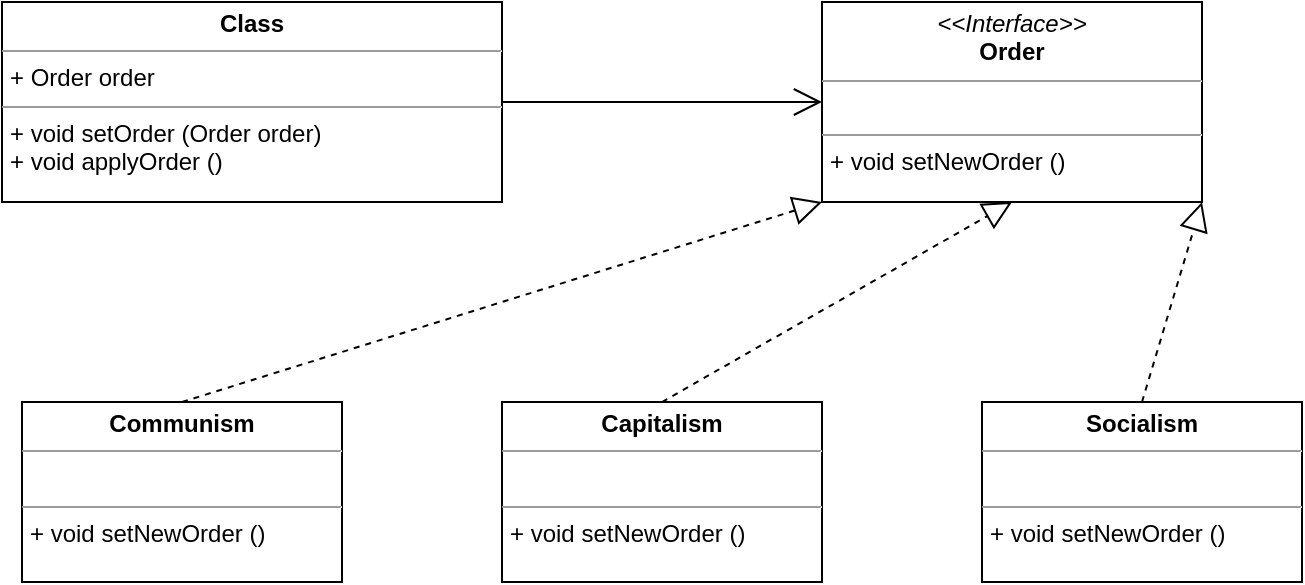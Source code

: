 <mxfile version="19.0.3" type="device"><diagram id="7kmzztrw2NApMDK6qJZl" name="Страница 1"><mxGraphModel dx="1422" dy="865" grid="1" gridSize="10" guides="1" tooltips="1" connect="1" arrows="1" fold="1" page="1" pageScale="1" pageWidth="827" pageHeight="1169" math="0" shadow="0"><root><mxCell id="0"/><mxCell id="1" parent="0"/><mxCell id="ckp1Ge03aZ3aXRcmCahw-1" value="&lt;p style=&quot;margin:0px;margin-top:4px;text-align:center;&quot;&gt;&lt;i&gt;&amp;lt;&amp;lt;Interface&amp;gt;&amp;gt;&lt;/i&gt;&lt;br&gt;&lt;b&gt;Order&lt;/b&gt;&lt;/p&gt;&lt;hr size=&quot;1&quot;&gt;&lt;p style=&quot;margin:0px;margin-left:4px;&quot;&gt;&lt;br&gt;&lt;/p&gt;&lt;hr size=&quot;1&quot;&gt;&lt;p style=&quot;margin:0px;margin-left:4px;&quot;&gt;+ void setNewOrder ()&lt;/p&gt;" style="verticalAlign=top;align=left;overflow=fill;fontSize=12;fontFamily=Helvetica;html=1;" vertex="1" parent="1"><mxGeometry x="560" y="40" width="190" height="100" as="geometry"/></mxCell><mxCell id="ckp1Ge03aZ3aXRcmCahw-2" value="&lt;p style=&quot;margin:0px;margin-top:4px;text-align:center;&quot;&gt;&lt;b&gt;Class&lt;/b&gt;&lt;/p&gt;&lt;hr size=&quot;1&quot;&gt;&lt;p style=&quot;margin:0px;margin-left:4px;&quot;&gt;+ Order order&lt;/p&gt;&lt;hr size=&quot;1&quot;&gt;&lt;p style=&quot;margin:0px;margin-left:4px;&quot;&gt;+ void setOrder (Order order)&lt;/p&gt;&lt;p style=&quot;margin:0px;margin-left:4px;&quot;&gt;+ void applyOrder ()&lt;/p&gt;" style="verticalAlign=top;align=left;overflow=fill;fontSize=12;fontFamily=Helvetica;html=1;" vertex="1" parent="1"><mxGeometry x="150" y="40" width="250" height="100" as="geometry"/></mxCell><mxCell id="ckp1Ge03aZ3aXRcmCahw-3" value="&lt;p style=&quot;margin:0px;margin-top:4px;text-align:center;&quot;&gt;&lt;b&gt;Socialism&lt;/b&gt;&lt;/p&gt;&lt;hr size=&quot;1&quot;&gt;&lt;p style=&quot;margin:0px;margin-left:4px;&quot;&gt;&lt;br&gt;&lt;/p&gt;&lt;hr size=&quot;1&quot;&gt;&lt;p style=&quot;margin:0px;margin-left:4px;&quot;&gt;+ void setNewOrder ()&lt;/p&gt;" style="verticalAlign=top;align=left;overflow=fill;fontSize=12;fontFamily=Helvetica;html=1;" vertex="1" parent="1"><mxGeometry x="640" y="240" width="160" height="90" as="geometry"/></mxCell><mxCell id="ckp1Ge03aZ3aXRcmCahw-4" value="&lt;p style=&quot;margin:0px;margin-top:4px;text-align:center;&quot;&gt;&lt;b&gt;Capitalism&lt;/b&gt;&lt;/p&gt;&lt;hr size=&quot;1&quot;&gt;&lt;p style=&quot;margin:0px;margin-left:4px;&quot;&gt;&lt;br&gt;&lt;/p&gt;&lt;hr size=&quot;1&quot;&gt;&lt;p style=&quot;margin:0px;margin-left:4px;&quot;&gt;+ void setNewOrder ()&lt;/p&gt;" style="verticalAlign=top;align=left;overflow=fill;fontSize=12;fontFamily=Helvetica;html=1;" vertex="1" parent="1"><mxGeometry x="400" y="240" width="160" height="90" as="geometry"/></mxCell><mxCell id="ckp1Ge03aZ3aXRcmCahw-5" value="&lt;p style=&quot;margin:0px;margin-top:4px;text-align:center;&quot;&gt;&lt;b&gt;Communism&lt;/b&gt;&lt;/p&gt;&lt;hr size=&quot;1&quot;&gt;&lt;p style=&quot;margin:0px;margin-left:4px;&quot;&gt;&lt;br&gt;&lt;/p&gt;&lt;hr size=&quot;1&quot;&gt;&lt;p style=&quot;margin:0px;margin-left:4px;&quot;&gt;+ void setNewOrder ()&lt;/p&gt;" style="verticalAlign=top;align=left;overflow=fill;fontSize=12;fontFamily=Helvetica;html=1;" vertex="1" parent="1"><mxGeometry x="160" y="240" width="160" height="90" as="geometry"/></mxCell><mxCell id="ckp1Ge03aZ3aXRcmCahw-6" value="" style="endArrow=open;endFill=1;endSize=12;html=1;rounded=0;entryX=0;entryY=0.5;entryDx=0;entryDy=0;exitX=1;exitY=0.5;exitDx=0;exitDy=0;" edge="1" parent="1" source="ckp1Ge03aZ3aXRcmCahw-2" target="ckp1Ge03aZ3aXRcmCahw-1"><mxGeometry width="160" relative="1" as="geometry"><mxPoint x="390" y="120" as="sourcePoint"/><mxPoint x="550" y="120" as="targetPoint"/></mxGeometry></mxCell><mxCell id="ckp1Ge03aZ3aXRcmCahw-7" value="" style="endArrow=block;dashed=1;endFill=0;endSize=12;html=1;rounded=0;entryX=0;entryY=1;entryDx=0;entryDy=0;exitX=0.5;exitY=0;exitDx=0;exitDy=0;" edge="1" parent="1" source="ckp1Ge03aZ3aXRcmCahw-5" target="ckp1Ge03aZ3aXRcmCahw-1"><mxGeometry width="160" relative="1" as="geometry"><mxPoint x="330" y="440" as="sourcePoint"/><mxPoint x="490" y="440" as="targetPoint"/></mxGeometry></mxCell><mxCell id="ckp1Ge03aZ3aXRcmCahw-8" value="" style="endArrow=block;dashed=1;endFill=0;endSize=12;html=1;rounded=0;entryX=0.5;entryY=1;entryDx=0;entryDy=0;exitX=0.5;exitY=0;exitDx=0;exitDy=0;" edge="1" parent="1" source="ckp1Ge03aZ3aXRcmCahw-4" target="ckp1Ge03aZ3aXRcmCahw-1"><mxGeometry width="160" relative="1" as="geometry"><mxPoint x="330" y="440" as="sourcePoint"/><mxPoint x="490" y="440" as="targetPoint"/></mxGeometry></mxCell><mxCell id="ckp1Ge03aZ3aXRcmCahw-9" value="" style="endArrow=block;dashed=1;endFill=0;endSize=12;html=1;rounded=0;entryX=1;entryY=1;entryDx=0;entryDy=0;exitX=0.5;exitY=0;exitDx=0;exitDy=0;" edge="1" parent="1" source="ckp1Ge03aZ3aXRcmCahw-3" target="ckp1Ge03aZ3aXRcmCahw-1"><mxGeometry width="160" relative="1" as="geometry"><mxPoint x="530" y="220" as="sourcePoint"/><mxPoint x="690" y="220" as="targetPoint"/></mxGeometry></mxCell></root></mxGraphModel></diagram></mxfile>